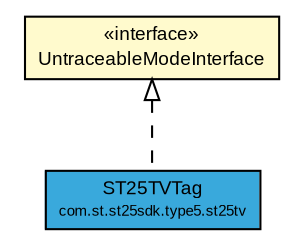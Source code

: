 #!/usr/local/bin/dot
#
# Class diagram 
# Generated by UMLGraph version R5_7_2-3-gee82a7 (http://www.umlgraph.org/)
#

digraph G {
	edge [fontname="arial",fontsize=10,labelfontname="arial",labelfontsize=10];
	node [fontname="arial",fontsize=10,shape=plaintext];
	nodesep=0.25;
	ranksep=0.5;
	// com.st.st25sdk.UntraceableModeInterface
	c59763 [label=<<table title="com.st.st25sdk.UntraceableModeInterface" border="0" cellborder="1" cellspacing="0" cellpadding="2" port="p" bgcolor="lemonChiffon" href="./UntraceableModeInterface.html">
		<tr><td><table border="0" cellspacing="0" cellpadding="1">
<tr><td align="center" balign="center"> &#171;interface&#187; </td></tr>
<tr><td align="center" balign="center"> UntraceableModeInterface </td></tr>
		</table></td></tr>
		</table>>, URL="./UntraceableModeInterface.html", fontname="arial", fontcolor="black", fontsize=9.0];
	// com.st.st25sdk.type5.st25tv.ST25TVTag
	c59993 [label=<<table title="com.st.st25sdk.type5.st25tv.ST25TVTag" border="0" cellborder="1" cellspacing="0" cellpadding="2" port="p" bgcolor="#39a9dc" href="./type5/st25tv/ST25TVTag.html">
		<tr><td><table border="0" cellspacing="0" cellpadding="1">
<tr><td align="center" balign="center"> ST25TVTag </td></tr>
<tr><td align="center" balign="center"><font point-size="7.0"> com.st.st25sdk.type5.st25tv </font></td></tr>
		</table></td></tr>
		</table>>, URL="./type5/st25tv/ST25TVTag.html", fontname="arial", fontcolor="black", fontsize=9.0];
	//com.st.st25sdk.type5.st25tv.ST25TVTag implements com.st.st25sdk.UntraceableModeInterface
	c59763:p -> c59993:p [dir=back,arrowtail=empty,style=dashed];
}

